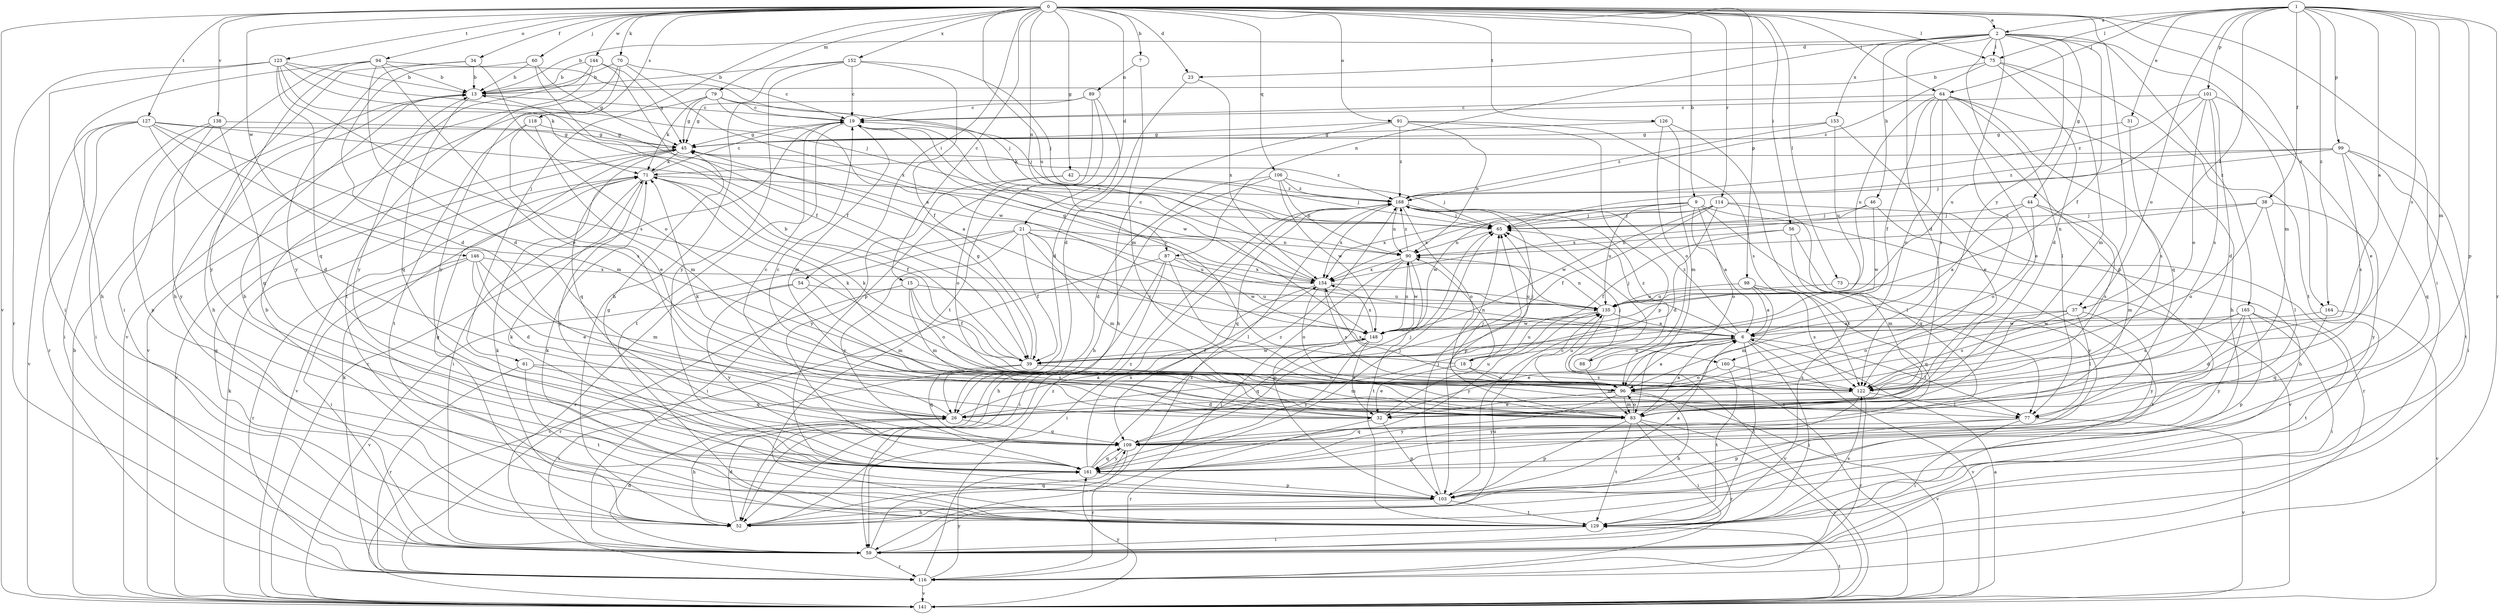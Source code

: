 strict digraph  {
0;
1;
2;
6;
7;
9;
13;
15;
18;
19;
21;
23;
26;
31;
32;
34;
37;
38;
39;
42;
44;
45;
46;
52;
54;
56;
59;
60;
61;
64;
65;
70;
71;
73;
75;
77;
79;
83;
87;
88;
89;
90;
91;
94;
96;
98;
99;
101;
103;
106;
109;
114;
116;
118;
122;
123;
126;
127;
129;
135;
138;
141;
144;
146;
148;
152;
153;
154;
160;
161;
164;
165;
168;
0 -> 2  [label=a];
0 -> 7  [label=b];
0 -> 9  [label=b];
0 -> 15  [label=c];
0 -> 21  [label=d];
0 -> 23  [label=d];
0 -> 34  [label=f];
0 -> 37  [label=f];
0 -> 42  [label=g];
0 -> 54  [label=i];
0 -> 56  [label=i];
0 -> 59  [label=i];
0 -> 60  [label=j];
0 -> 61  [label=j];
0 -> 64  [label=j];
0 -> 70  [label=k];
0 -> 73  [label=l];
0 -> 75  [label=l];
0 -> 79  [label=m];
0 -> 87  [label=n];
0 -> 91  [label=o];
0 -> 94  [label=o];
0 -> 98  [label=p];
0 -> 106  [label=q];
0 -> 114  [label=r];
0 -> 118  [label=s];
0 -> 123  [label=t];
0 -> 126  [label=t];
0 -> 127  [label=t];
0 -> 135  [label=u];
0 -> 138  [label=v];
0 -> 141  [label=v];
0 -> 144  [label=w];
0 -> 146  [label=w];
0 -> 152  [label=x];
0 -> 164  [label=z];
1 -> 2  [label=a];
1 -> 6  [label=a];
1 -> 31  [label=e];
1 -> 37  [label=f];
1 -> 38  [label=f];
1 -> 64  [label=j];
1 -> 75  [label=l];
1 -> 83  [label=m];
1 -> 96  [label=o];
1 -> 99  [label=p];
1 -> 101  [label=p];
1 -> 103  [label=p];
1 -> 116  [label=r];
1 -> 122  [label=s];
1 -> 164  [label=z];
2 -> 13  [label=b];
2 -> 23  [label=d];
2 -> 26  [label=d];
2 -> 39  [label=f];
2 -> 44  [label=g];
2 -> 46  [label=h];
2 -> 75  [label=l];
2 -> 83  [label=m];
2 -> 87  [label=n];
2 -> 103  [label=p];
2 -> 122  [label=s];
2 -> 153  [label=x];
2 -> 160  [label=y];
2 -> 165  [label=z];
6 -> 18  [label=c];
6 -> 32  [label=e];
6 -> 59  [label=i];
6 -> 65  [label=j];
6 -> 77  [label=l];
6 -> 88  [label=n];
6 -> 129  [label=t];
6 -> 141  [label=v];
6 -> 168  [label=z];
7 -> 83  [label=m];
7 -> 89  [label=n];
9 -> 6  [label=a];
9 -> 65  [label=j];
9 -> 77  [label=l];
9 -> 96  [label=o];
9 -> 135  [label=u];
9 -> 141  [label=v];
9 -> 148  [label=w];
9 -> 154  [label=x];
13 -> 19  [label=c];
13 -> 52  [label=h];
13 -> 109  [label=q];
15 -> 39  [label=f];
15 -> 83  [label=m];
15 -> 96  [label=o];
15 -> 116  [label=r];
15 -> 135  [label=u];
18 -> 19  [label=c];
18 -> 32  [label=e];
18 -> 65  [label=j];
18 -> 90  [label=n];
18 -> 96  [label=o];
18 -> 122  [label=s];
18 -> 135  [label=u];
19 -> 45  [label=g];
19 -> 83  [label=m];
19 -> 129  [label=t];
19 -> 148  [label=w];
21 -> 39  [label=f];
21 -> 59  [label=i];
21 -> 83  [label=m];
21 -> 90  [label=n];
21 -> 116  [label=r];
21 -> 135  [label=u];
21 -> 160  [label=y];
21 -> 161  [label=y];
23 -> 26  [label=d];
23 -> 154  [label=x];
26 -> 6  [label=a];
26 -> 19  [label=c];
26 -> 52  [label=h];
26 -> 109  [label=q];
31 -> 45  [label=g];
31 -> 122  [label=s];
32 -> 19  [label=c];
32 -> 71  [label=k];
32 -> 103  [label=p];
32 -> 116  [label=r];
32 -> 135  [label=u];
34 -> 13  [label=b];
34 -> 52  [label=h];
34 -> 96  [label=o];
34 -> 161  [label=y];
37 -> 6  [label=a];
37 -> 77  [label=l];
37 -> 96  [label=o];
37 -> 122  [label=s];
37 -> 161  [label=y];
38 -> 65  [label=j];
38 -> 77  [label=l];
38 -> 90  [label=n];
38 -> 96  [label=o];
38 -> 161  [label=y];
39 -> 13  [label=b];
39 -> 45  [label=g];
39 -> 59  [label=i];
39 -> 83  [label=m];
39 -> 96  [label=o];
39 -> 109  [label=q];
39 -> 148  [label=w];
42 -> 65  [label=j];
42 -> 96  [label=o];
42 -> 161  [label=y];
42 -> 168  [label=z];
44 -> 6  [label=a];
44 -> 65  [label=j];
44 -> 83  [label=m];
44 -> 96  [label=o];
44 -> 122  [label=s];
45 -> 71  [label=k];
45 -> 109  [label=q];
45 -> 141  [label=v];
45 -> 168  [label=z];
46 -> 52  [label=h];
46 -> 65  [label=j];
46 -> 148  [label=w];
46 -> 154  [label=x];
52 -> 26  [label=d];
52 -> 45  [label=g];
52 -> 71  [label=k];
52 -> 109  [label=q];
52 -> 168  [label=z];
54 -> 83  [label=m];
54 -> 135  [label=u];
54 -> 141  [label=v];
54 -> 161  [label=y];
56 -> 39  [label=f];
56 -> 83  [label=m];
56 -> 90  [label=n];
56 -> 161  [label=y];
59 -> 26  [label=d];
59 -> 45  [label=g];
59 -> 116  [label=r];
59 -> 135  [label=u];
59 -> 168  [label=z];
60 -> 13  [label=b];
60 -> 26  [label=d];
60 -> 39  [label=f];
60 -> 45  [label=g];
61 -> 109  [label=q];
61 -> 116  [label=r];
61 -> 122  [label=s];
61 -> 129  [label=t];
64 -> 19  [label=c];
64 -> 32  [label=e];
64 -> 39  [label=f];
64 -> 52  [label=h];
64 -> 77  [label=l];
64 -> 96  [label=o];
64 -> 109  [label=q];
64 -> 122  [label=s];
64 -> 135  [label=u];
65 -> 90  [label=n];
70 -> 13  [label=b];
70 -> 19  [label=c];
70 -> 141  [label=v];
70 -> 154  [label=x];
70 -> 161  [label=y];
71 -> 19  [label=c];
71 -> 39  [label=f];
71 -> 59  [label=i];
71 -> 141  [label=v];
71 -> 161  [label=y];
71 -> 168  [label=z];
73 -> 129  [label=t];
73 -> 135  [label=u];
75 -> 13  [label=b];
75 -> 26  [label=d];
75 -> 83  [label=m];
75 -> 129  [label=t];
75 -> 168  [label=z];
77 -> 59  [label=i];
77 -> 103  [label=p];
77 -> 109  [label=q];
77 -> 141  [label=v];
79 -> 19  [label=c];
79 -> 45  [label=g];
79 -> 65  [label=j];
79 -> 71  [label=k];
79 -> 141  [label=v];
79 -> 148  [label=w];
83 -> 6  [label=a];
83 -> 59  [label=i];
83 -> 65  [label=j];
83 -> 96  [label=o];
83 -> 103  [label=p];
83 -> 116  [label=r];
83 -> 129  [label=t];
83 -> 141  [label=v];
87 -> 52  [label=h];
87 -> 59  [label=i];
87 -> 77  [label=l];
87 -> 141  [label=v];
87 -> 148  [label=w];
87 -> 154  [label=x];
88 -> 83  [label=m];
88 -> 168  [label=z];
89 -> 19  [label=c];
89 -> 26  [label=d];
89 -> 45  [label=g];
89 -> 103  [label=p];
89 -> 129  [label=t];
90 -> 19  [label=c];
90 -> 59  [label=i];
90 -> 103  [label=p];
90 -> 129  [label=t];
90 -> 148  [label=w];
90 -> 154  [label=x];
90 -> 168  [label=z];
91 -> 45  [label=g];
91 -> 52  [label=h];
91 -> 90  [label=n];
91 -> 103  [label=p];
91 -> 122  [label=s];
91 -> 168  [label=z];
94 -> 13  [label=b];
94 -> 26  [label=d];
94 -> 32  [label=e];
94 -> 52  [label=h];
94 -> 59  [label=i];
94 -> 65  [label=j];
94 -> 161  [label=y];
96 -> 6  [label=a];
96 -> 32  [label=e];
96 -> 52  [label=h];
96 -> 71  [label=k];
96 -> 83  [label=m];
96 -> 135  [label=u];
96 -> 141  [label=v];
96 -> 161  [label=y];
98 -> 6  [label=a];
98 -> 83  [label=m];
98 -> 109  [label=q];
98 -> 122  [label=s];
98 -> 135  [label=u];
99 -> 59  [label=i];
99 -> 65  [label=j];
99 -> 71  [label=k];
99 -> 109  [label=q];
99 -> 122  [label=s];
99 -> 129  [label=t];
99 -> 168  [label=z];
101 -> 19  [label=c];
101 -> 26  [label=d];
101 -> 32  [label=e];
101 -> 96  [label=o];
101 -> 122  [label=s];
101 -> 135  [label=u];
101 -> 168  [label=z];
103 -> 6  [label=a];
103 -> 13  [label=b];
103 -> 52  [label=h];
103 -> 65  [label=j];
103 -> 71  [label=k];
103 -> 129  [label=t];
106 -> 26  [label=d];
106 -> 52  [label=h];
106 -> 65  [label=j];
106 -> 90  [label=n];
106 -> 148  [label=w];
106 -> 168  [label=z];
109 -> 65  [label=j];
109 -> 116  [label=r];
109 -> 161  [label=y];
114 -> 26  [label=d];
114 -> 39  [label=f];
114 -> 65  [label=j];
114 -> 109  [label=q];
114 -> 116  [label=r];
114 -> 148  [label=w];
114 -> 154  [label=x];
116 -> 71  [label=k];
116 -> 141  [label=v];
116 -> 161  [label=y];
116 -> 168  [label=z];
118 -> 32  [label=e];
118 -> 45  [label=g];
118 -> 83  [label=m];
118 -> 129  [label=t];
122 -> 26  [label=d];
122 -> 65  [label=j];
122 -> 71  [label=k];
122 -> 77  [label=l];
122 -> 116  [label=r];
122 -> 154  [label=x];
122 -> 161  [label=y];
123 -> 6  [label=a];
123 -> 13  [label=b];
123 -> 59  [label=i];
123 -> 65  [label=j];
123 -> 71  [label=k];
123 -> 109  [label=q];
123 -> 116  [label=r];
123 -> 122  [label=s];
126 -> 45  [label=g];
126 -> 83  [label=m];
126 -> 96  [label=o];
126 -> 129  [label=t];
127 -> 6  [label=a];
127 -> 26  [label=d];
127 -> 45  [label=g];
127 -> 59  [label=i];
127 -> 83  [label=m];
127 -> 116  [label=r];
127 -> 122  [label=s];
127 -> 141  [label=v];
129 -> 13  [label=b];
129 -> 59  [label=i];
129 -> 71  [label=k];
129 -> 122  [label=s];
135 -> 6  [label=a];
135 -> 90  [label=n];
135 -> 141  [label=v];
135 -> 148  [label=w];
135 -> 161  [label=y];
138 -> 45  [label=g];
138 -> 59  [label=i];
138 -> 103  [label=p];
138 -> 109  [label=q];
138 -> 161  [label=y];
141 -> 6  [label=a];
141 -> 13  [label=b];
141 -> 19  [label=c];
141 -> 71  [label=k];
141 -> 129  [label=t];
141 -> 161  [label=y];
141 -> 168  [label=z];
144 -> 13  [label=b];
144 -> 39  [label=f];
144 -> 45  [label=g];
144 -> 129  [label=t];
144 -> 161  [label=y];
146 -> 26  [label=d];
146 -> 32  [label=e];
146 -> 59  [label=i];
146 -> 83  [label=m];
146 -> 116  [label=r];
146 -> 154  [label=x];
148 -> 32  [label=e];
148 -> 39  [label=f];
148 -> 90  [label=n];
148 -> 109  [label=q];
148 -> 154  [label=x];
148 -> 161  [label=y];
152 -> 13  [label=b];
152 -> 19  [label=c];
152 -> 39  [label=f];
152 -> 52  [label=h];
152 -> 65  [label=j];
152 -> 161  [label=y];
153 -> 32  [label=e];
153 -> 45  [label=g];
153 -> 135  [label=u];
153 -> 168  [label=z];
154 -> 19  [label=c];
154 -> 45  [label=g];
154 -> 59  [label=i];
154 -> 96  [label=o];
154 -> 122  [label=s];
154 -> 135  [label=u];
160 -> 96  [label=o];
160 -> 122  [label=s];
160 -> 129  [label=t];
161 -> 45  [label=g];
161 -> 65  [label=j];
161 -> 103  [label=p];
161 -> 109  [label=q];
161 -> 154  [label=x];
161 -> 168  [label=z];
164 -> 109  [label=q];
164 -> 141  [label=v];
164 -> 148  [label=w];
165 -> 26  [label=d];
165 -> 59  [label=i];
165 -> 103  [label=p];
165 -> 122  [label=s];
165 -> 129  [label=t];
165 -> 148  [label=w];
165 -> 161  [label=y];
168 -> 65  [label=j];
168 -> 90  [label=n];
168 -> 96  [label=o];
168 -> 103  [label=p];
168 -> 109  [label=q];
168 -> 154  [label=x];
}
